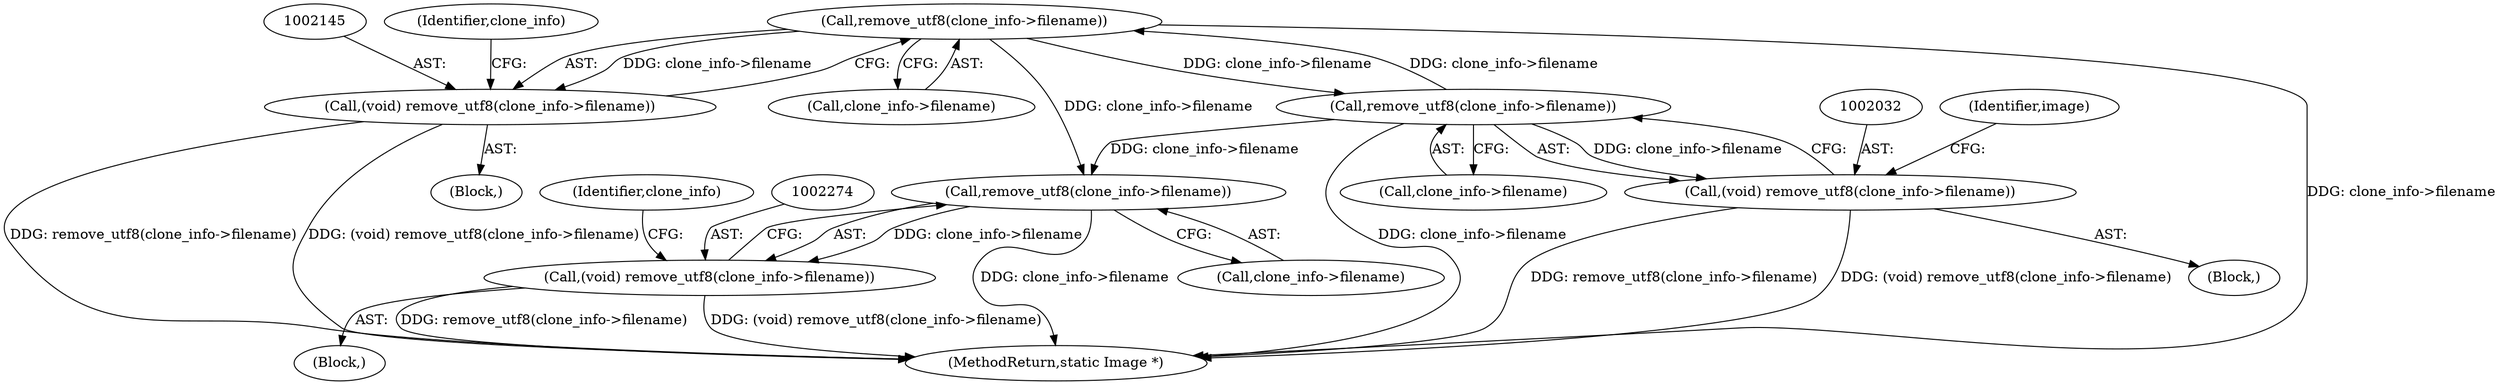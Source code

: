 digraph "0_ImageMagick_f7206618d27c2e69d977abf40e3035a33e5f6be0@API" {
"1002146" [label="(Call,remove_utf8(clone_info->filename))"];
"1002033" [label="(Call,remove_utf8(clone_info->filename))"];
"1002146" [label="(Call,remove_utf8(clone_info->filename))"];
"1002031" [label="(Call,(void) remove_utf8(clone_info->filename))"];
"1002144" [label="(Call,(void) remove_utf8(clone_info->filename))"];
"1002275" [label="(Call,remove_utf8(clone_info->filename))"];
"1002273" [label="(Call,(void) remove_utf8(clone_info->filename))"];
"1002147" [label="(Call,clone_info->filename)"];
"1002314" [label="(MethodReturn,static Image *)"];
"1002151" [label="(Identifier,clone_info)"];
"1002273" [label="(Call,(void) remove_utf8(clone_info->filename))"];
"1002280" [label="(Identifier,clone_info)"];
"1002276" [label="(Call,clone_info->filename)"];
"1002034" [label="(Call,clone_info->filename)"];
"1002021" [label="(Block,)"];
"1002275" [label="(Call,remove_utf8(clone_info->filename))"];
"1002040" [label="(Identifier,image)"];
"1002134" [label="(Block,)"];
"1002263" [label="(Block,)"];
"1002144" [label="(Call,(void) remove_utf8(clone_info->filename))"];
"1002033" [label="(Call,remove_utf8(clone_info->filename))"];
"1002146" [label="(Call,remove_utf8(clone_info->filename))"];
"1002031" [label="(Call,(void) remove_utf8(clone_info->filename))"];
"1002146" -> "1002144"  [label="AST: "];
"1002146" -> "1002147"  [label="CFG: "];
"1002147" -> "1002146"  [label="AST: "];
"1002144" -> "1002146"  [label="CFG: "];
"1002146" -> "1002314"  [label="DDG: clone_info->filename"];
"1002146" -> "1002033"  [label="DDG: clone_info->filename"];
"1002146" -> "1002144"  [label="DDG: clone_info->filename"];
"1002033" -> "1002146"  [label="DDG: clone_info->filename"];
"1002146" -> "1002275"  [label="DDG: clone_info->filename"];
"1002033" -> "1002031"  [label="AST: "];
"1002033" -> "1002034"  [label="CFG: "];
"1002034" -> "1002033"  [label="AST: "];
"1002031" -> "1002033"  [label="CFG: "];
"1002033" -> "1002314"  [label="DDG: clone_info->filename"];
"1002033" -> "1002031"  [label="DDG: clone_info->filename"];
"1002033" -> "1002275"  [label="DDG: clone_info->filename"];
"1002031" -> "1002021"  [label="AST: "];
"1002032" -> "1002031"  [label="AST: "];
"1002040" -> "1002031"  [label="CFG: "];
"1002031" -> "1002314"  [label="DDG: remove_utf8(clone_info->filename)"];
"1002031" -> "1002314"  [label="DDG: (void) remove_utf8(clone_info->filename)"];
"1002144" -> "1002134"  [label="AST: "];
"1002145" -> "1002144"  [label="AST: "];
"1002151" -> "1002144"  [label="CFG: "];
"1002144" -> "1002314"  [label="DDG: (void) remove_utf8(clone_info->filename)"];
"1002144" -> "1002314"  [label="DDG: remove_utf8(clone_info->filename)"];
"1002275" -> "1002273"  [label="AST: "];
"1002275" -> "1002276"  [label="CFG: "];
"1002276" -> "1002275"  [label="AST: "];
"1002273" -> "1002275"  [label="CFG: "];
"1002275" -> "1002314"  [label="DDG: clone_info->filename"];
"1002275" -> "1002273"  [label="DDG: clone_info->filename"];
"1002273" -> "1002263"  [label="AST: "];
"1002274" -> "1002273"  [label="AST: "];
"1002280" -> "1002273"  [label="CFG: "];
"1002273" -> "1002314"  [label="DDG: remove_utf8(clone_info->filename)"];
"1002273" -> "1002314"  [label="DDG: (void) remove_utf8(clone_info->filename)"];
}
